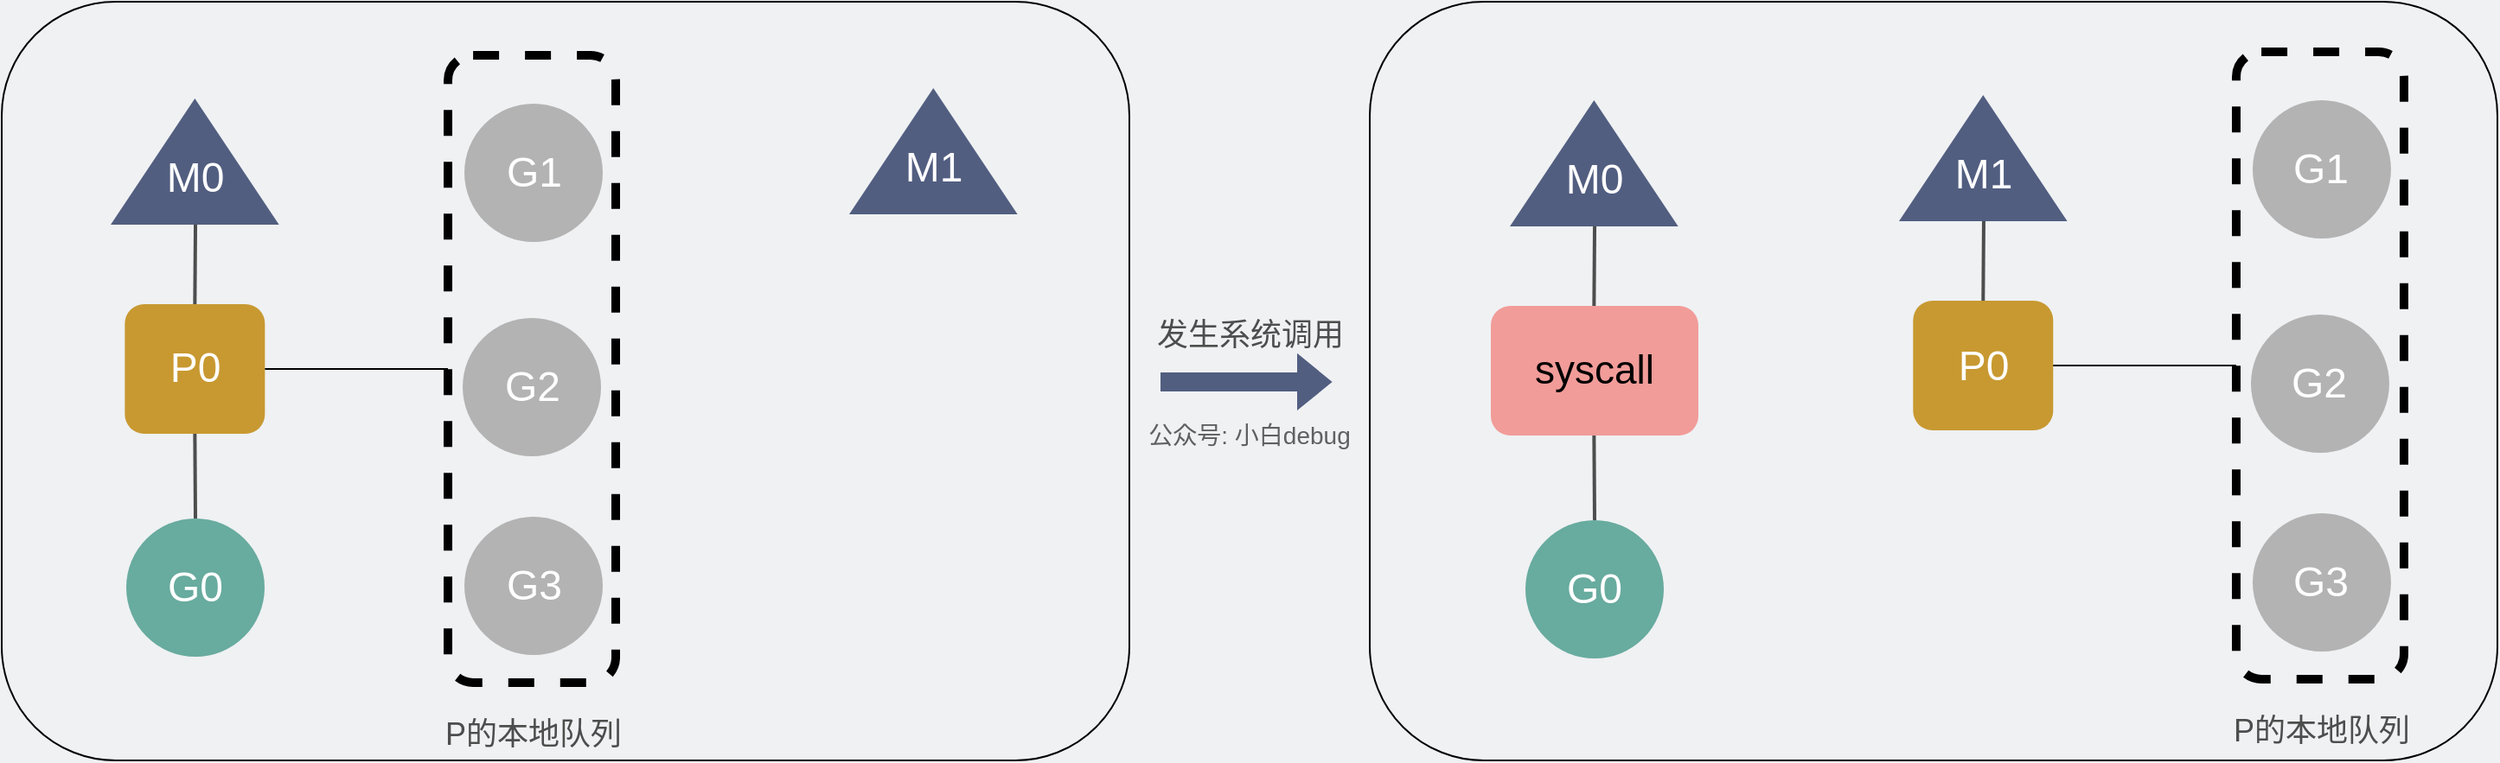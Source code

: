 <mxfile version="24.4.8" type="github">
  <diagram id="3228e29e-7158-1315-38df-8450db1d8a1d" name="Page-1">
    <mxGraphModel dx="2375" dy="1385" grid="0" gridSize="10" guides="1" tooltips="1" connect="1" arrows="1" fold="1" page="1" pageScale="1" pageWidth="1600" pageHeight="500" background="#EFF1F3" math="0" shadow="0">
      <root>
        <mxCell id="0" />
        <mxCell id="1" parent="0" />
        <mxCell id="UpKV-_A8Fl7T-r16SCPO-48" value="" style="rounded=1;whiteSpace=wrap;html=1;fillColor=none;" vertex="1" parent="1">
          <mxGeometry x="870" y="31" width="652" height="439" as="geometry" />
        </mxCell>
        <mxCell id="UpKV-_A8Fl7T-r16SCPO-51" value="" style="rounded=1;whiteSpace=wrap;html=1;fillColor=none;" vertex="1" parent="1">
          <mxGeometry x="79" y="31" width="652" height="439" as="geometry" />
        </mxCell>
        <mxCell id="fzVR-iU8v4vnvz3ay1Lp-19" value="" style="rounded=1;whiteSpace=wrap;html=1;fillColor=none;strokeWidth=5;dashed=1;" parent="1" vertex="1">
          <mxGeometry x="337.01" y="61.99" width="97" height="363" as="geometry" />
        </mxCell>
        <mxCell id="fzVR-iU8v4vnvz3ay1Lp-3" value="" style="group" parent="1" vertex="1" connectable="0">
          <mxGeometry x="142.005" y="86.995" width="97.33" height="73" as="geometry" />
        </mxCell>
        <mxCell id="BWqk9ZWbY-ouSCO-_PN_-2" value="" style="triangle;whiteSpace=wrap;html=1;rotation=-90;strokeColor=none;fillColor=#525E80;" parent="fzVR-iU8v4vnvz3ay1Lp-3" vertex="1">
          <mxGeometry x="12.165" y="-12.165" width="73" height="97.33" as="geometry" />
        </mxCell>
        <mxCell id="BWqk9ZWbY-ouSCO-_PN_-3" value="&lt;font style=&quot;font-size: 24px;&quot; color=&quot;#ffffff&quot;&gt;M0&lt;/font&gt;" style="text;html=1;align=center;verticalAlign=middle;whiteSpace=wrap;rounded=0;" parent="fzVR-iU8v4vnvz3ay1Lp-3" vertex="1">
          <mxGeometry x="18.665" y="30.835" width="60" height="30" as="geometry" />
        </mxCell>
        <mxCell id="fzVR-iU8v4vnvz3ay1Lp-4" value="" style="group" parent="1" vertex="1" connectable="0">
          <mxGeometry x="151" y="329.99" width="80" height="80" as="geometry" />
        </mxCell>
        <mxCell id="BWqk9ZWbY-ouSCO-_PN_-4" value="" style="ellipse;whiteSpace=wrap;html=1;aspect=fixed;strokeColor=none;fillColor=#68AB9F;" parent="fzVR-iU8v4vnvz3ay1Lp-4" vertex="1">
          <mxGeometry width="80" height="80" as="geometry" />
        </mxCell>
        <mxCell id="BWqk9ZWbY-ouSCO-_PN_-5" value="&lt;font style=&quot;font-size: 24px;&quot; color=&quot;#ffffff&quot;&gt;G0&lt;/font&gt;" style="text;html=1;align=center;verticalAlign=middle;whiteSpace=wrap;rounded=0;" parent="fzVR-iU8v4vnvz3ay1Lp-4" vertex="1">
          <mxGeometry x="10" y="25" width="60" height="30" as="geometry" />
        </mxCell>
        <mxCell id="fzVR-iU8v4vnvz3ay1Lp-5" value="" style="group" parent="1" vertex="1" connectable="0">
          <mxGeometry x="150.17" y="205.99" width="81" height="75" as="geometry" />
        </mxCell>
        <mxCell id="BWqk9ZWbY-ouSCO-_PN_-8" value="" style="rounded=1;whiteSpace=wrap;html=1;strokeColor=none;fillColor=#C89931;" parent="fzVR-iU8v4vnvz3ay1Lp-5" vertex="1">
          <mxGeometry width="81" height="75" as="geometry" />
        </mxCell>
        <mxCell id="BWqk9ZWbY-ouSCO-_PN_-12" value="&lt;font style=&quot;font-size: 24px;&quot; color=&quot;#ffffff&quot;&gt;P0&lt;/font&gt;" style="text;html=1;align=center;verticalAlign=middle;whiteSpace=wrap;rounded=0;" parent="fzVR-iU8v4vnvz3ay1Lp-5" vertex="1">
          <mxGeometry x="10.5" y="22.5" width="60" height="30" as="geometry" />
        </mxCell>
        <mxCell id="fzVR-iU8v4vnvz3ay1Lp-8" style="edgeStyle=none;curved=1;rounded=0;orthogonalLoop=1;jettySize=auto;html=1;exitX=0.5;exitY=1;exitDx=0;exitDy=0;fontSize=12;startSize=8;endSize=8;strokeWidth=2;strokeColor=#4D4D4D;endArrow=none;endFill=0;" parent="1" source="BWqk9ZWbY-ouSCO-_PN_-8" target="BWqk9ZWbY-ouSCO-_PN_-4" edge="1">
          <mxGeometry relative="1" as="geometry" />
        </mxCell>
        <mxCell id="fzVR-iU8v4vnvz3ay1Lp-9" style="edgeStyle=none;curved=1;rounded=0;orthogonalLoop=1;jettySize=auto;html=1;exitX=0.5;exitY=0;exitDx=0;exitDy=0;fontSize=12;startSize=8;endSize=8;strokeWidth=2;strokeColor=#4D4D4D;endArrow=none;endFill=0;" parent="1" source="BWqk9ZWbY-ouSCO-_PN_-8" edge="1">
          <mxGeometry relative="1" as="geometry">
            <mxPoint x="191.01" y="160" as="targetPoint" />
          </mxGeometry>
        </mxCell>
        <mxCell id="fzVR-iU8v4vnvz3ay1Lp-13" value="" style="group" parent="1" vertex="1" connectable="0">
          <mxGeometry x="345.51" y="213.99" width="88.5" height="154" as="geometry" />
        </mxCell>
        <mxCell id="fzVR-iU8v4vnvz3ay1Lp-14" value="" style="ellipse;whiteSpace=wrap;html=1;aspect=fixed;strokeColor=none;fillColor=#B3B3B3;" parent="fzVR-iU8v4vnvz3ay1Lp-13" vertex="1">
          <mxGeometry width="80" height="80" as="geometry" />
        </mxCell>
        <mxCell id="fzVR-iU8v4vnvz3ay1Lp-15" value="&lt;font style=&quot;font-size: 24px;&quot; color=&quot;#ffffff&quot;&gt;G2&lt;/font&gt;" style="text;html=1;align=center;verticalAlign=middle;whiteSpace=wrap;rounded=0;container=0;" parent="fzVR-iU8v4vnvz3ay1Lp-13" vertex="1">
          <mxGeometry x="10" y="25" width="60" height="30" as="geometry" />
        </mxCell>
        <mxCell id="fzVR-iU8v4vnvz3ay1Lp-21" style="edgeStyle=none;curved=1;rounded=0;orthogonalLoop=1;jettySize=auto;html=1;exitX=1;exitY=0.5;exitDx=0;exitDy=0;fontSize=12;startSize=8;endSize=8;endArrow=none;endFill=0;" parent="1" source="BWqk9ZWbY-ouSCO-_PN_-8" target="fzVR-iU8v4vnvz3ay1Lp-19" edge="1">
          <mxGeometry relative="1" as="geometry" />
        </mxCell>
        <mxCell id="fzVR-iU8v4vnvz3ay1Lp-22" value="&lt;font color=&quot;#4d4d4d&quot;&gt;&lt;span style=&quot;font-size: 18px;&quot;&gt;P的本地队列&lt;/span&gt;&lt;/font&gt;" style="text;html=1;align=center;verticalAlign=middle;whiteSpace=wrap;rounded=0;" parent="1" vertex="1">
          <mxGeometry x="318.26" y="440" width="136.5" height="30" as="geometry" />
        </mxCell>
        <mxCell id="fzVR-iU8v4vnvz3ay1Lp-17" value="" style="ellipse;whiteSpace=wrap;html=1;aspect=fixed;strokeColor=none;fillColor=#B3B3B3;" parent="1" vertex="1">
          <mxGeometry x="346.51" y="328.99" width="80" height="80" as="geometry" />
        </mxCell>
        <mxCell id="fzVR-iU8v4vnvz3ay1Lp-18" value="&lt;font style=&quot;font-size: 24px;&quot; color=&quot;#ffffff&quot;&gt;G3&lt;/font&gt;" style="text;html=1;align=center;verticalAlign=middle;whiteSpace=wrap;rounded=0;" parent="1" vertex="1">
          <mxGeometry x="356.51" y="353.99" width="60" height="30" as="geometry" />
        </mxCell>
        <mxCell id="fzVR-iU8v4vnvz3ay1Lp-11" value="" style="ellipse;whiteSpace=wrap;html=1;aspect=fixed;strokeColor=none;fillColor=#B3B3B3;" parent="1" vertex="1">
          <mxGeometry x="346.51" y="89.99" width="80" height="80" as="geometry" />
        </mxCell>
        <mxCell id="fzVR-iU8v4vnvz3ay1Lp-12" value="&lt;font style=&quot;font-size: 24px;&quot; color=&quot;#ffffff&quot;&gt;G1&lt;/font&gt;" style="text;html=1;align=center;verticalAlign=middle;whiteSpace=wrap;rounded=0;" parent="1" vertex="1">
          <mxGeometry x="356.51" y="114.99" width="60" height="30" as="geometry" />
        </mxCell>
        <mxCell id="fzVR-iU8v4vnvz3ay1Lp-23" value="" style="rounded=1;whiteSpace=wrap;html=1;fillColor=none;strokeWidth=5;dashed=1;" parent="1" vertex="1">
          <mxGeometry x="1370.99" y="60.0" width="97" height="363" as="geometry" />
        </mxCell>
        <mxCell id="fzVR-iU8v4vnvz3ay1Lp-24" value="" style="group" parent="1" vertex="1" connectable="0">
          <mxGeometry x="1175.985" y="85.005" width="97.33" height="73" as="geometry" />
        </mxCell>
        <mxCell id="fzVR-iU8v4vnvz3ay1Lp-25" value="" style="triangle;whiteSpace=wrap;html=1;rotation=-90;strokeColor=none;fillColor=#525E80;" parent="fzVR-iU8v4vnvz3ay1Lp-24" vertex="1">
          <mxGeometry x="12.165" y="-12.165" width="73" height="97.33" as="geometry" />
        </mxCell>
        <mxCell id="fzVR-iU8v4vnvz3ay1Lp-26" value="&lt;font style=&quot;font-size: 24px;&quot; color=&quot;#ffffff&quot;&gt;M1&lt;/font&gt;" style="text;html=1;align=center;verticalAlign=middle;whiteSpace=wrap;rounded=0;" parent="fzVR-iU8v4vnvz3ay1Lp-24" vertex="1">
          <mxGeometry x="18.665" y="30.835" width="60" height="30" as="geometry" />
        </mxCell>
        <mxCell id="fzVR-iU8v4vnvz3ay1Lp-30" value="" style="group" parent="1" vertex="1" connectable="0">
          <mxGeometry x="1184.15" y="204" width="81" height="75" as="geometry" />
        </mxCell>
        <mxCell id="fzVR-iU8v4vnvz3ay1Lp-31" value="" style="rounded=1;whiteSpace=wrap;html=1;strokeColor=none;fillColor=#C89931;" parent="fzVR-iU8v4vnvz3ay1Lp-30" vertex="1">
          <mxGeometry width="81" height="75" as="geometry" />
        </mxCell>
        <mxCell id="fzVR-iU8v4vnvz3ay1Lp-32" value="&lt;font style=&quot;font-size: 24px;&quot; color=&quot;#ffffff&quot;&gt;P0&lt;/font&gt;" style="text;html=1;align=center;verticalAlign=middle;whiteSpace=wrap;rounded=0;" parent="fzVR-iU8v4vnvz3ay1Lp-30" vertex="1">
          <mxGeometry x="10.5" y="22.5" width="60" height="30" as="geometry" />
        </mxCell>
        <mxCell id="fzVR-iU8v4vnvz3ay1Lp-34" style="edgeStyle=none;curved=1;rounded=0;orthogonalLoop=1;jettySize=auto;html=1;exitX=0.5;exitY=0;exitDx=0;exitDy=0;fontSize=12;startSize=8;endSize=8;strokeWidth=2;strokeColor=#4D4D4D;endArrow=none;endFill=0;" parent="1" source="fzVR-iU8v4vnvz3ay1Lp-31" edge="1">
          <mxGeometry relative="1" as="geometry">
            <mxPoint x="1224.99" y="158.01" as="targetPoint" />
          </mxGeometry>
        </mxCell>
        <mxCell id="fzVR-iU8v4vnvz3ay1Lp-35" value="" style="group" parent="1" vertex="1" connectable="0">
          <mxGeometry x="1379.49" y="212" width="88.5" height="154" as="geometry" />
        </mxCell>
        <mxCell id="fzVR-iU8v4vnvz3ay1Lp-36" value="" style="ellipse;whiteSpace=wrap;html=1;aspect=fixed;strokeColor=none;fillColor=#B3B3B3;" parent="fzVR-iU8v4vnvz3ay1Lp-35" vertex="1">
          <mxGeometry width="80" height="80" as="geometry" />
        </mxCell>
        <mxCell id="fzVR-iU8v4vnvz3ay1Lp-37" value="&lt;font style=&quot;font-size: 24px;&quot; color=&quot;#ffffff&quot;&gt;G2&lt;/font&gt;" style="text;html=1;align=center;verticalAlign=middle;whiteSpace=wrap;rounded=0;container=0;" parent="fzVR-iU8v4vnvz3ay1Lp-35" vertex="1">
          <mxGeometry x="10" y="25" width="60" height="30" as="geometry" />
        </mxCell>
        <mxCell id="fzVR-iU8v4vnvz3ay1Lp-38" style="edgeStyle=none;curved=1;rounded=0;orthogonalLoop=1;jettySize=auto;html=1;exitX=1;exitY=0.5;exitDx=0;exitDy=0;fontSize=12;startSize=8;endSize=8;endArrow=none;endFill=0;" parent="1" source="fzVR-iU8v4vnvz3ay1Lp-31" target="fzVR-iU8v4vnvz3ay1Lp-23" edge="1">
          <mxGeometry relative="1" as="geometry" />
        </mxCell>
        <mxCell id="fzVR-iU8v4vnvz3ay1Lp-39" value="&lt;font color=&quot;#4d4d4d&quot;&gt;&lt;span style=&quot;font-size: 18px;&quot;&gt;P的本地队列&lt;/span&gt;&lt;/font&gt;" style="text;html=1;align=center;verticalAlign=middle;whiteSpace=wrap;rounded=0;" parent="1" vertex="1">
          <mxGeometry x="1352.24" y="438.01" width="136.5" height="30" as="geometry" />
        </mxCell>
        <mxCell id="fzVR-iU8v4vnvz3ay1Lp-40" value="" style="ellipse;whiteSpace=wrap;html=1;aspect=fixed;strokeColor=none;fillColor=#B3B3B3;" parent="1" vertex="1">
          <mxGeometry x="1380.49" y="327" width="80" height="80" as="geometry" />
        </mxCell>
        <mxCell id="fzVR-iU8v4vnvz3ay1Lp-41" value="&lt;font style=&quot;font-size: 24px;&quot; color=&quot;#ffffff&quot;&gt;G3&lt;/font&gt;" style="text;html=1;align=center;verticalAlign=middle;whiteSpace=wrap;rounded=0;" parent="1" vertex="1">
          <mxGeometry x="1390.49" y="352" width="60" height="30" as="geometry" />
        </mxCell>
        <mxCell id="fzVR-iU8v4vnvz3ay1Lp-42" value="" style="ellipse;whiteSpace=wrap;html=1;aspect=fixed;strokeColor=none;fillColor=#B3B3B3;" parent="1" vertex="1">
          <mxGeometry x="1380.49" y="88.0" width="80" height="80" as="geometry" />
        </mxCell>
        <mxCell id="fzVR-iU8v4vnvz3ay1Lp-43" value="&lt;font style=&quot;font-size: 24px;&quot; color=&quot;#ffffff&quot;&gt;G1&lt;/font&gt;" style="text;html=1;align=center;verticalAlign=middle;whiteSpace=wrap;rounded=0;" parent="1" vertex="1">
          <mxGeometry x="1390.49" y="113.0" width="60" height="30" as="geometry" />
        </mxCell>
        <mxCell id="dGxZS5mcnF3IvXkhmx6t-1" value="&lt;font style=&quot;font-size: 14px;&quot;&gt;公众号: 小白debug&lt;/font&gt;" style="text;html=1;align=center;verticalAlign=middle;whiteSpace=wrap;rounded=0;opacity=80;textOpacity=60;" parent="1" vertex="1">
          <mxGeometry x="688" y="267" width="225" height="30" as="geometry" />
        </mxCell>
        <mxCell id="UpKV-_A8Fl7T-r16SCPO-2" value="" style="group" vertex="1" connectable="0" parent="1">
          <mxGeometry x="568.995" y="80.985" width="97.33" height="73" as="geometry" />
        </mxCell>
        <mxCell id="UpKV-_A8Fl7T-r16SCPO-3" value="" style="triangle;whiteSpace=wrap;html=1;rotation=-90;strokeColor=none;fillColor=#525E80;" vertex="1" parent="UpKV-_A8Fl7T-r16SCPO-2">
          <mxGeometry x="12.165" y="-12.165" width="73" height="97.33" as="geometry" />
        </mxCell>
        <mxCell id="UpKV-_A8Fl7T-r16SCPO-4" value="&lt;font style=&quot;font-size: 24px;&quot; color=&quot;#ffffff&quot;&gt;M1&lt;/font&gt;" style="text;html=1;align=center;verticalAlign=middle;whiteSpace=wrap;rounded=0;" vertex="1" parent="UpKV-_A8Fl7T-r16SCPO-2">
          <mxGeometry x="18.665" y="30.835" width="60" height="30" as="geometry" />
        </mxCell>
        <mxCell id="UpKV-_A8Fl7T-r16SCPO-26" value="" style="group" vertex="1" connectable="0" parent="1">
          <mxGeometry x="951.005" y="87.995" width="97.33" height="73" as="geometry" />
        </mxCell>
        <mxCell id="UpKV-_A8Fl7T-r16SCPO-27" value="" style="triangle;whiteSpace=wrap;html=1;rotation=-90;strokeColor=none;fillColor=#525E80;" vertex="1" parent="UpKV-_A8Fl7T-r16SCPO-26">
          <mxGeometry x="12.165" y="-12.165" width="73" height="97.33" as="geometry" />
        </mxCell>
        <mxCell id="UpKV-_A8Fl7T-r16SCPO-28" value="&lt;font style=&quot;font-size: 24px;&quot; color=&quot;#ffffff&quot;&gt;M0&lt;/font&gt;" style="text;html=1;align=center;verticalAlign=middle;whiteSpace=wrap;rounded=0;" vertex="1" parent="UpKV-_A8Fl7T-r16SCPO-26">
          <mxGeometry x="18.665" y="30.835" width="60" height="30" as="geometry" />
        </mxCell>
        <mxCell id="UpKV-_A8Fl7T-r16SCPO-29" value="" style="group" vertex="1" connectable="0" parent="1">
          <mxGeometry x="960" y="330.99" width="80" height="80" as="geometry" />
        </mxCell>
        <mxCell id="UpKV-_A8Fl7T-r16SCPO-30" value="" style="ellipse;whiteSpace=wrap;html=1;aspect=fixed;strokeColor=none;fillColor=#68AB9F;" vertex="1" parent="UpKV-_A8Fl7T-r16SCPO-29">
          <mxGeometry width="80" height="80" as="geometry" />
        </mxCell>
        <mxCell id="UpKV-_A8Fl7T-r16SCPO-31" value="&lt;font style=&quot;font-size: 24px;&quot; color=&quot;#ffffff&quot;&gt;G0&lt;/font&gt;" style="text;html=1;align=center;verticalAlign=middle;whiteSpace=wrap;rounded=0;" vertex="1" parent="UpKV-_A8Fl7T-r16SCPO-29">
          <mxGeometry x="10" y="25" width="60" height="30" as="geometry" />
        </mxCell>
        <mxCell id="UpKV-_A8Fl7T-r16SCPO-35" style="edgeStyle=none;curved=1;rounded=0;orthogonalLoop=1;jettySize=auto;html=1;exitX=0.5;exitY=1;exitDx=0;exitDy=0;fontSize=12;startSize=8;endSize=8;strokeWidth=2;strokeColor=#4D4D4D;endArrow=none;endFill=0;" edge="1" parent="1" target="UpKV-_A8Fl7T-r16SCPO-30">
          <mxGeometry relative="1" as="geometry">
            <mxPoint x="999.67" y="281.99" as="sourcePoint" />
          </mxGeometry>
        </mxCell>
        <mxCell id="UpKV-_A8Fl7T-r16SCPO-36" style="edgeStyle=none;curved=1;rounded=0;orthogonalLoop=1;jettySize=auto;html=1;exitX=0.5;exitY=0;exitDx=0;exitDy=0;fontSize=12;startSize=8;endSize=8;strokeWidth=2;strokeColor=#4D4D4D;endArrow=none;endFill=0;" edge="1" parent="1">
          <mxGeometry relative="1" as="geometry">
            <mxPoint x="1000.01" y="161" as="targetPoint" />
            <mxPoint x="999.67" y="206.99" as="sourcePoint" />
          </mxGeometry>
        </mxCell>
        <mxCell id="UpKV-_A8Fl7T-r16SCPO-46" value="" style="shape=flexArrow;endArrow=classic;html=1;rounded=0;strokeColor=#525E80;fillColor=#525E80;" edge="1" parent="1">
          <mxGeometry width="50" height="50" relative="1" as="geometry">
            <mxPoint x="749" y="250.99" as="sourcePoint" />
            <mxPoint x="848" y="250.99" as="targetPoint" />
          </mxGeometry>
        </mxCell>
        <mxCell id="UpKV-_A8Fl7T-r16SCPO-49" value="&lt;font style=&quot;font-size: 23px;&quot;&gt;syscall&lt;/font&gt;" style="rounded=1;whiteSpace=wrap;html=1;fillColor=#F19C99;strokeColor=none;" vertex="1" parent="1">
          <mxGeometry x="940" y="206.99" width="120" height="75" as="geometry" />
        </mxCell>
        <mxCell id="UpKV-_A8Fl7T-r16SCPO-52" value="&lt;font color=&quot;#4d4d4d&quot; style=&quot;font-size: 18px;&quot;&gt;发生系统调用&lt;/font&gt;" style="text;html=1;align=center;verticalAlign=middle;whiteSpace=wrap;rounded=0;" vertex="1" parent="1">
          <mxGeometry x="744.5" y="209" width="112" height="30" as="geometry" />
        </mxCell>
      </root>
    </mxGraphModel>
  </diagram>
</mxfile>
